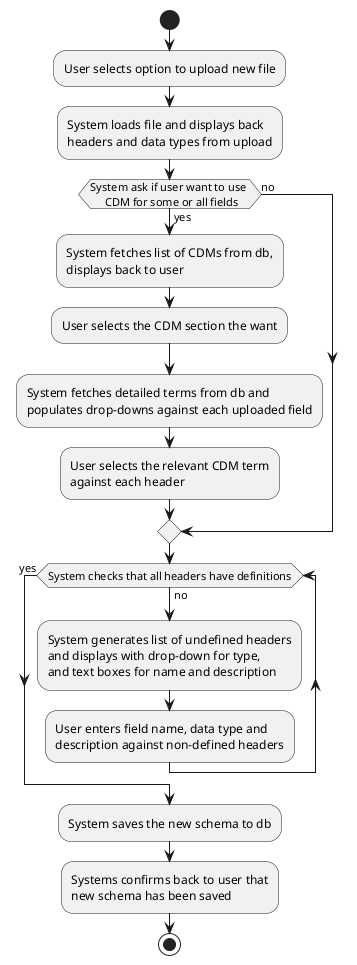 @startuml

start
:User selects option to upload new file;
:System loads file and displays back
headers and data types from upload;
   if (System ask if user want to use 
     CDM for some or all fields) then (no)
   else (yes)
:System fetches list of CDMs from db, 
displays back to user;
:User selects the CDM section the want;
:System fetches detailed terms from db and
populates drop-downs against each uploaded field;
:User selects the relevant CDM term 
against each header;
   endif
   while (System checks that all headers have definitions) is (no)
:System generates list of undefined headers 
and displays with drop-down for type, 
and text boxes for name and description;
:User enters field name, data type and 
description against non-defined headers;
   endwhile (yes)
:System saves the new schema to db;
:Systems confirms back to user that
new schema has been saved;
stop

@enduml